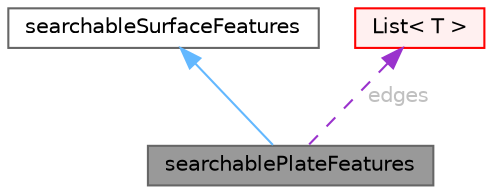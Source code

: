 digraph "searchablePlateFeatures"
{
 // LATEX_PDF_SIZE
  bgcolor="transparent";
  edge [fontname=Helvetica,fontsize=10,labelfontname=Helvetica,labelfontsize=10];
  node [fontname=Helvetica,fontsize=10,shape=box,height=0.2,width=0.4];
  Node1 [id="Node000001",label="searchablePlateFeatures",height=0.2,width=0.4,color="gray40", fillcolor="grey60", style="filled", fontcolor="black",tooltip=" "];
  Node2 -> Node1 [id="edge1_Node000001_Node000002",dir="back",color="steelblue1",style="solid",tooltip=" "];
  Node2 [id="Node000002",label="searchableSurfaceFeatures",height=0.2,width=0.4,color="gray40", fillcolor="white", style="filled",URL="$classFoam_1_1searchableSurfaceFeatures.html",tooltip="Decorator that returns the features of a searchable surface."];
  Node3 -> Node1 [id="edge2_Node000001_Node000003",dir="back",color="darkorchid3",style="dashed",tooltip=" ",label=" edges",fontcolor="grey" ];
  Node3 [id="Node000003",label="List\< T \>",height=0.2,width=0.4,color="red", fillcolor="#FFF0F0", style="filled",URL="$classFoam_1_1List.html",tooltip="A 1D array of objects of type <T>, where the size of the vector is known and used for subscript bound..."];
}
